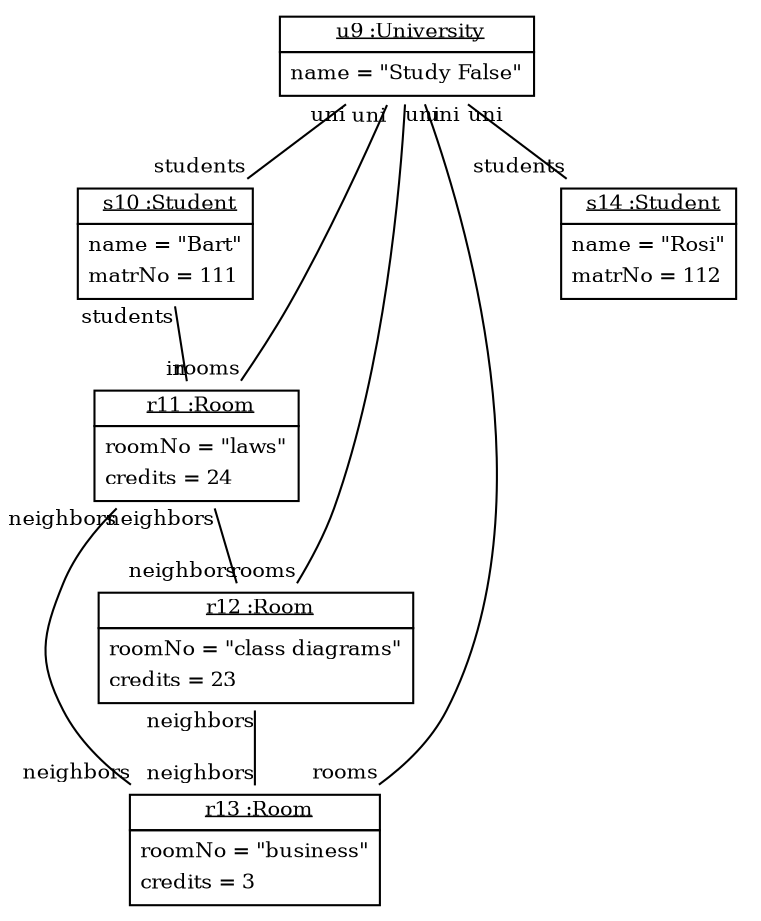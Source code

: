 graph ObjectDiagram {
   node [shape = none, fontsize = 10];
   edge [fontsize = 10];
   compound=true;

u9 [label=<<table border='0' cellborder='1' cellspacing='0'> <tr> <td href="../examples/org/sdmlib/examples/studyright/University.java"> <u>u9 :University</u></td></tr><tr><td><table border='0' cellborder='0' cellspacing='0'><tr><td align='left'>name = "Study False"</td></tr></table></td></tr></table>>];
s10 [label=<<table border='0' cellborder='1' cellspacing='0'> <tr> <td href="../examples/org/sdmlib/examples/studyright/Student.java"> <u>s10 :Student</u></td></tr><tr><td><table border='0' cellborder='0' cellspacing='0'><tr><td align='left'>name = "Bart"</td></tr><tr><td align='left'>matrNo = 111</td></tr></table></td></tr></table>>];
r11 [label=<<table border='0' cellborder='1' cellspacing='0'> <tr> <td href="../examples/org/sdmlib/examples/studyright/Room.java"> <u>r11 :Room</u></td></tr><tr><td><table border='0' cellborder='0' cellspacing='0'><tr><td align='left'>roomNo = "laws"</td></tr><tr><td align='left'>credits = 24</td></tr></table></td></tr></table>>];
r12 [label=<<table border='0' cellborder='1' cellspacing='0'> <tr> <td href="../examples/org/sdmlib/examples/studyright/Room.java"> <u>r12 :Room</u></td></tr><tr><td><table border='0' cellborder='0' cellspacing='0'><tr><td align='left'>roomNo = "class diagrams"</td></tr><tr><td align='left'>credits = 23</td></tr></table></td></tr></table>>];
r13 [label=<<table border='0' cellborder='1' cellspacing='0'> <tr> <td href="../examples/org/sdmlib/examples/studyright/Room.java"> <u>r13 :Room</u></td></tr><tr><td><table border='0' cellborder='0' cellspacing='0'><tr><td align='left'>roomNo = "business"</td></tr><tr><td align='left'>credits = 3</td></tr></table></td></tr></table>>];
s14 [label=<<table border='0' cellborder='1' cellspacing='0'> <tr> <td href="../examples/org/sdmlib/examples/studyright/Student.java"> <u>s14 :Student</u></td></tr><tr><td><table border='0' cellborder='0' cellspacing='0'><tr><td align='left'>name = "Rosi"</td></tr><tr><td align='left'>matrNo = 112</td></tr></table></td></tr></table>>];

u9 -- s10 [headlabel = "students" taillabel = "uni"];
u9 -- s14 [headlabel = "students" taillabel = "uni"];
u9 -- r12 [headlabel = "rooms" taillabel = "uni"];
u9 -- r11 [headlabel = "rooms" taillabel = "uni"];
u9 -- r13 [headlabel = "rooms" taillabel = "uni"];
s10 -- r11 [headlabel = "in" taillabel = "students"];
r11 -- r12 [headlabel = "neighbors" taillabel = "neighbors"];
r11 -- r13 [headlabel = "neighbors" taillabel = "neighbors"];
r12 -- r13 [headlabel = "neighbors" taillabel = "neighbors"];
}
